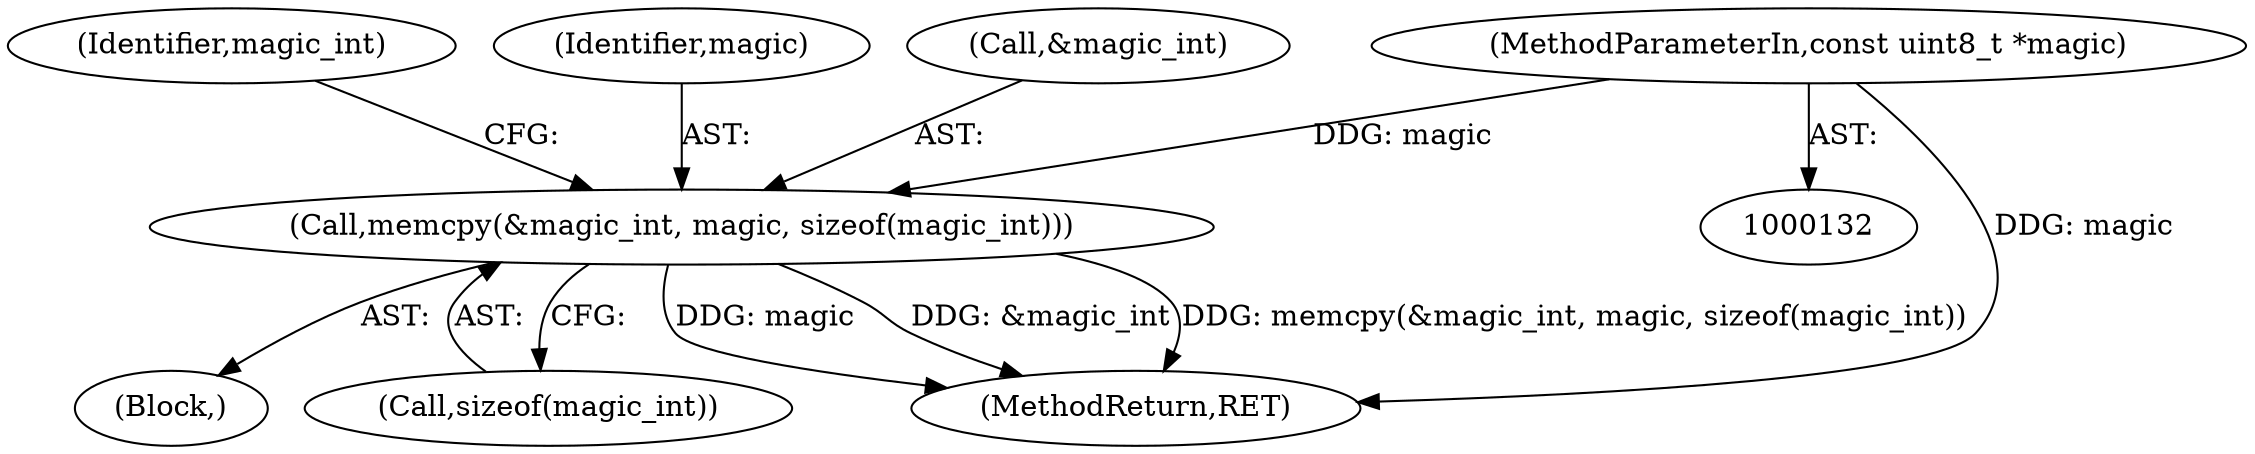 digraph "0_libpcap_a5a36d9e82dde7265e38fe1f87b7f11c461c29f6@pointer" {
"1000133" [label="(MethodParameterIn,const uint8_t *magic)"];
"1000158" [label="(Call,memcpy(&magic_int, magic, sizeof(magic_int)))"];
"1000158" [label="(Call,memcpy(&magic_int, magic, sizeof(magic_int)))"];
"1000166" [label="(Identifier,magic_int)"];
"1000161" [label="(Identifier,magic)"];
"1000162" [label="(Call,sizeof(magic_int))"];
"1000138" [label="(Block,)"];
"1000159" [label="(Call,&magic_int)"];
"1000133" [label="(MethodParameterIn,const uint8_t *magic)"];
"1000709" [label="(MethodReturn,RET)"];
"1000133" -> "1000132"  [label="AST: "];
"1000133" -> "1000709"  [label="DDG: magic"];
"1000133" -> "1000158"  [label="DDG: magic"];
"1000158" -> "1000138"  [label="AST: "];
"1000158" -> "1000162"  [label="CFG: "];
"1000159" -> "1000158"  [label="AST: "];
"1000161" -> "1000158"  [label="AST: "];
"1000162" -> "1000158"  [label="AST: "];
"1000166" -> "1000158"  [label="CFG: "];
"1000158" -> "1000709"  [label="DDG: &magic_int"];
"1000158" -> "1000709"  [label="DDG: memcpy(&magic_int, magic, sizeof(magic_int))"];
"1000158" -> "1000709"  [label="DDG: magic"];
}
